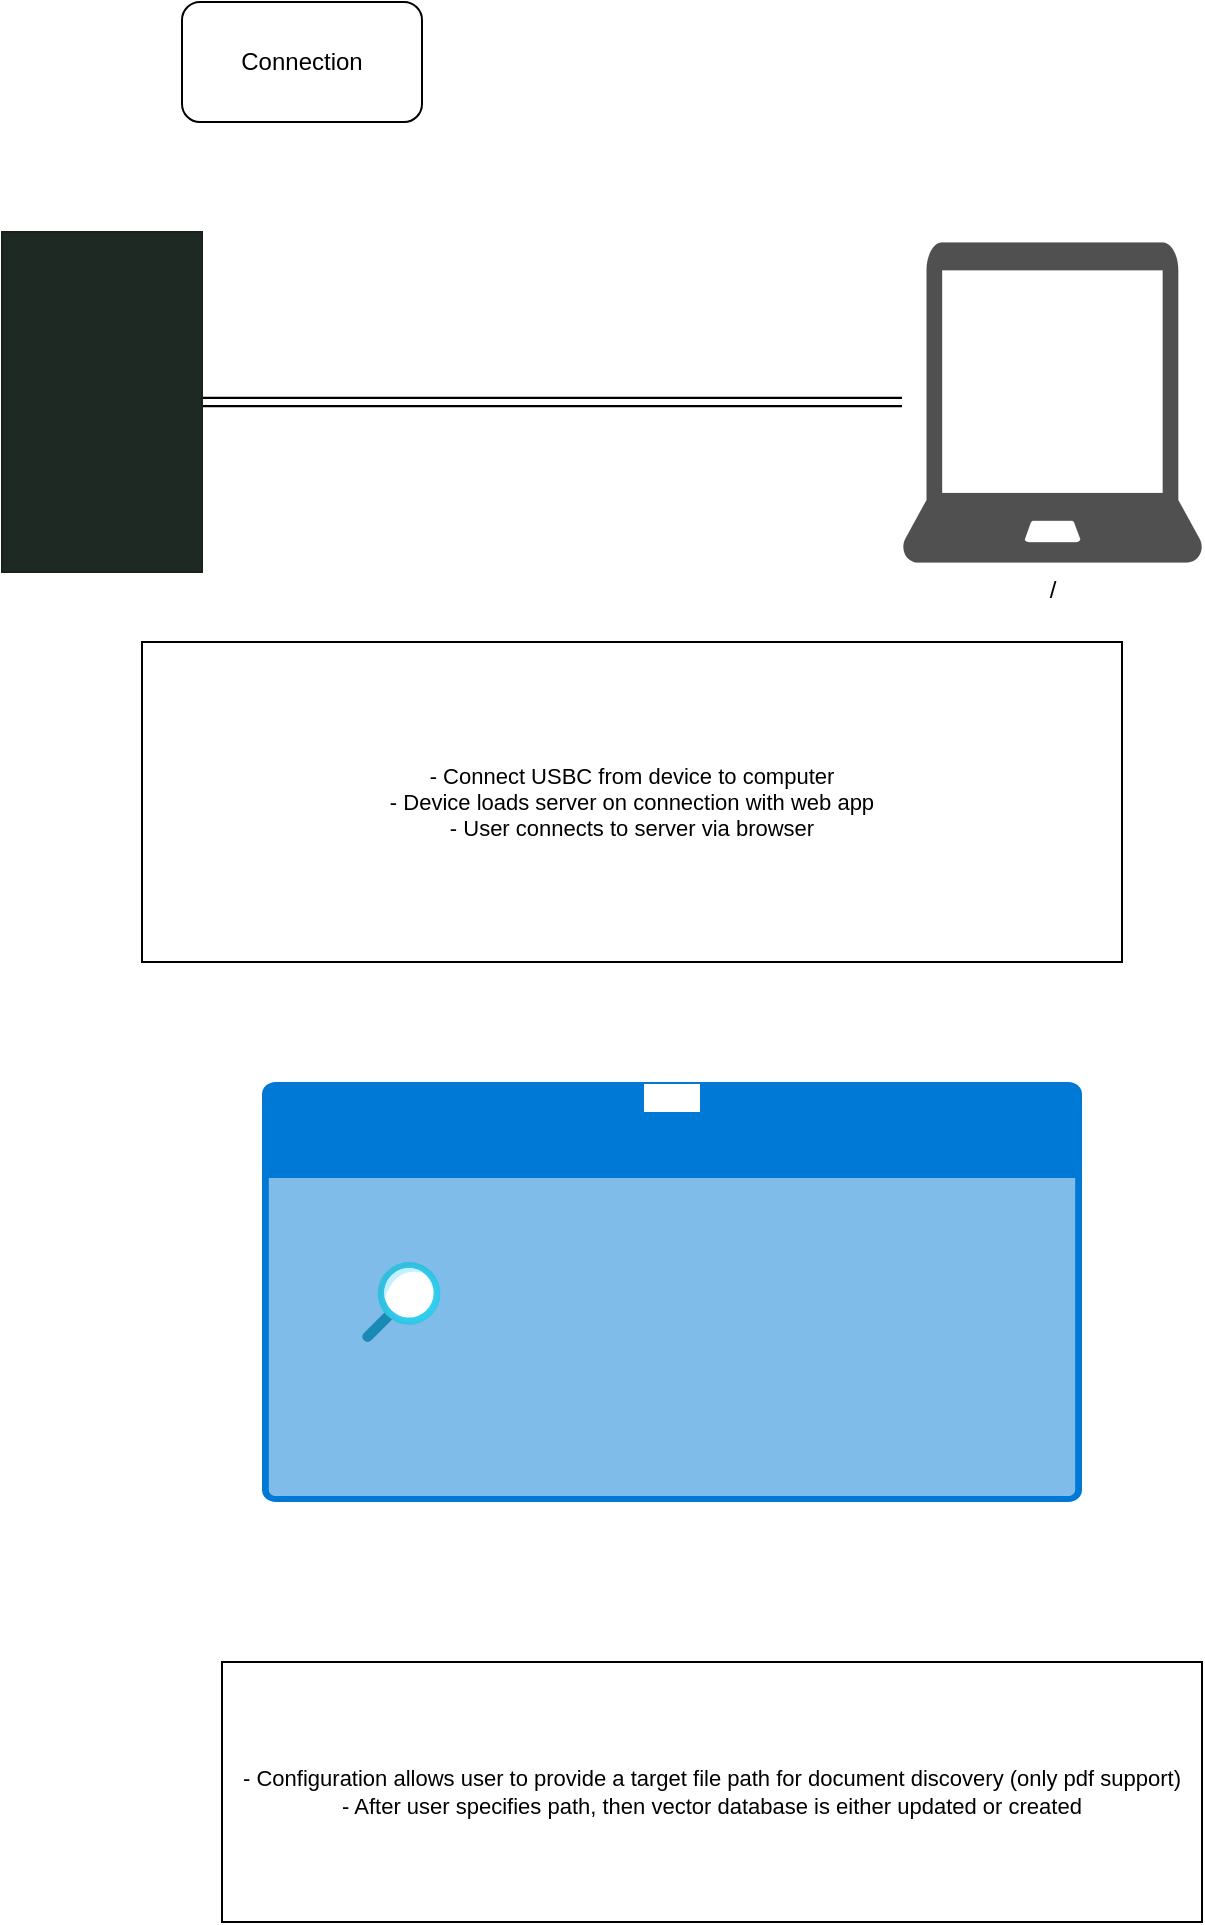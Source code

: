 <mxfile>
    <diagram id="xQkSMaA5Cl420elOjYhl" name="Page-1">
        <mxGraphModel dx="2112" dy="677" grid="1" gridSize="10" guides="1" tooltips="1" connect="1" arrows="1" fold="1" page="1" pageScale="1" pageWidth="1100" pageHeight="850" math="0" shadow="0">
            <root>
                <mxCell id="0"/>
                <mxCell id="1" parent="0"/>
                <mxCell id="9" style="html=1;rounded=1;curved=0;strokeWidth=1.181;shape=link;" edge="1" parent="1" source="2" target="5">
                    <mxGeometry relative="1" as="geometry">
                        <mxPoint x="140" y="220" as="targetPoint"/>
                    </mxGeometry>
                </mxCell>
                <mxCell id="2" value="/" style="sketch=0;pointerEvents=1;shadow=0;html=1;strokeColor=default;fillColor=#505050;labelPosition=center;verticalLabelPosition=bottom;verticalAlign=top;outlineConnect=0;align=center;shape=mxgraph.office.devices.laptop;strokeWidth=0;" vertex="1" parent="1">
                    <mxGeometry x="380" y="140" width="150" height="160" as="geometry"/>
                </mxCell>
                <mxCell id="3" value="Connection" style="rounded=1;whiteSpace=wrap;html=1;" vertex="1" parent="1">
                    <mxGeometry x="20" y="20" width="120" height="60" as="geometry"/>
                </mxCell>
                <mxCell id="5" value="" style="verticalLabelPosition=bottom;verticalAlign=top;html=1;shadow=0;dashed=0;strokeWidth=1;shape=mxgraph.ios.iBgFlat;strokeColor=#18211b;fillColor=#1f2923;" vertex="1" parent="1">
                    <mxGeometry x="-70" y="135" width="100" height="170" as="geometry"/>
                </mxCell>
                <mxCell id="12" value="- Connect USBC from device to computer&lt;div&gt;- Device loads server on connection with web app&lt;/div&gt;&lt;div&gt;- User connects to server via browser&lt;/div&gt;" style="rounded=0;whiteSpace=wrap;html=1;fontFamily=Helvetica;fontSize=11;fontColor=default;labelBackgroundColor=default;" vertex="1" parent="1">
                    <mxGeometry y="340" width="490" height="160" as="geometry"/>
                </mxCell>
                <mxCell id="15" value="Page" style="html=1;whiteSpace=wrap;strokeColor=none;fillColor=#0079D6;labelPosition=center;verticalLabelPosition=middle;verticalAlign=top;align=center;fontSize=12;outlineConnect=0;spacingTop=-6;fontColor=#FFFFFF;sketch=0;shape=mxgraph.sitemap.page;fontFamily=Helvetica;labelBackgroundColor=default;" vertex="1" parent="1">
                    <mxGeometry x="60" y="560" width="410" height="210" as="geometry"/>
                </mxCell>
                <mxCell id="16" value="" style="image;aspect=fixed;html=1;points=[];align=center;fontSize=12;image=img/lib/azure2/general/Search.svg;fontFamily=Helvetica;fontColor=default;labelBackgroundColor=default;" vertex="1" parent="1">
                    <mxGeometry x="110" y="650" width="39.38" height="40" as="geometry"/>
                </mxCell>
                <mxCell id="17" value="- Configuration allows user to provide a target file path for document discovery (only pdf support)&lt;div&gt;&lt;font color=&quot;#000000&quot;&gt;- After user specifies path, then vector database is either updated or created&lt;/font&gt;&lt;/div&gt;" style="rounded=0;whiteSpace=wrap;html=1;fontFamily=Helvetica;fontSize=11;fontColor=default;labelBackgroundColor=default;" vertex="1" parent="1">
                    <mxGeometry x="40" y="850" width="490" height="130" as="geometry"/>
                </mxCell>
            </root>
        </mxGraphModel>
    </diagram>
</mxfile>